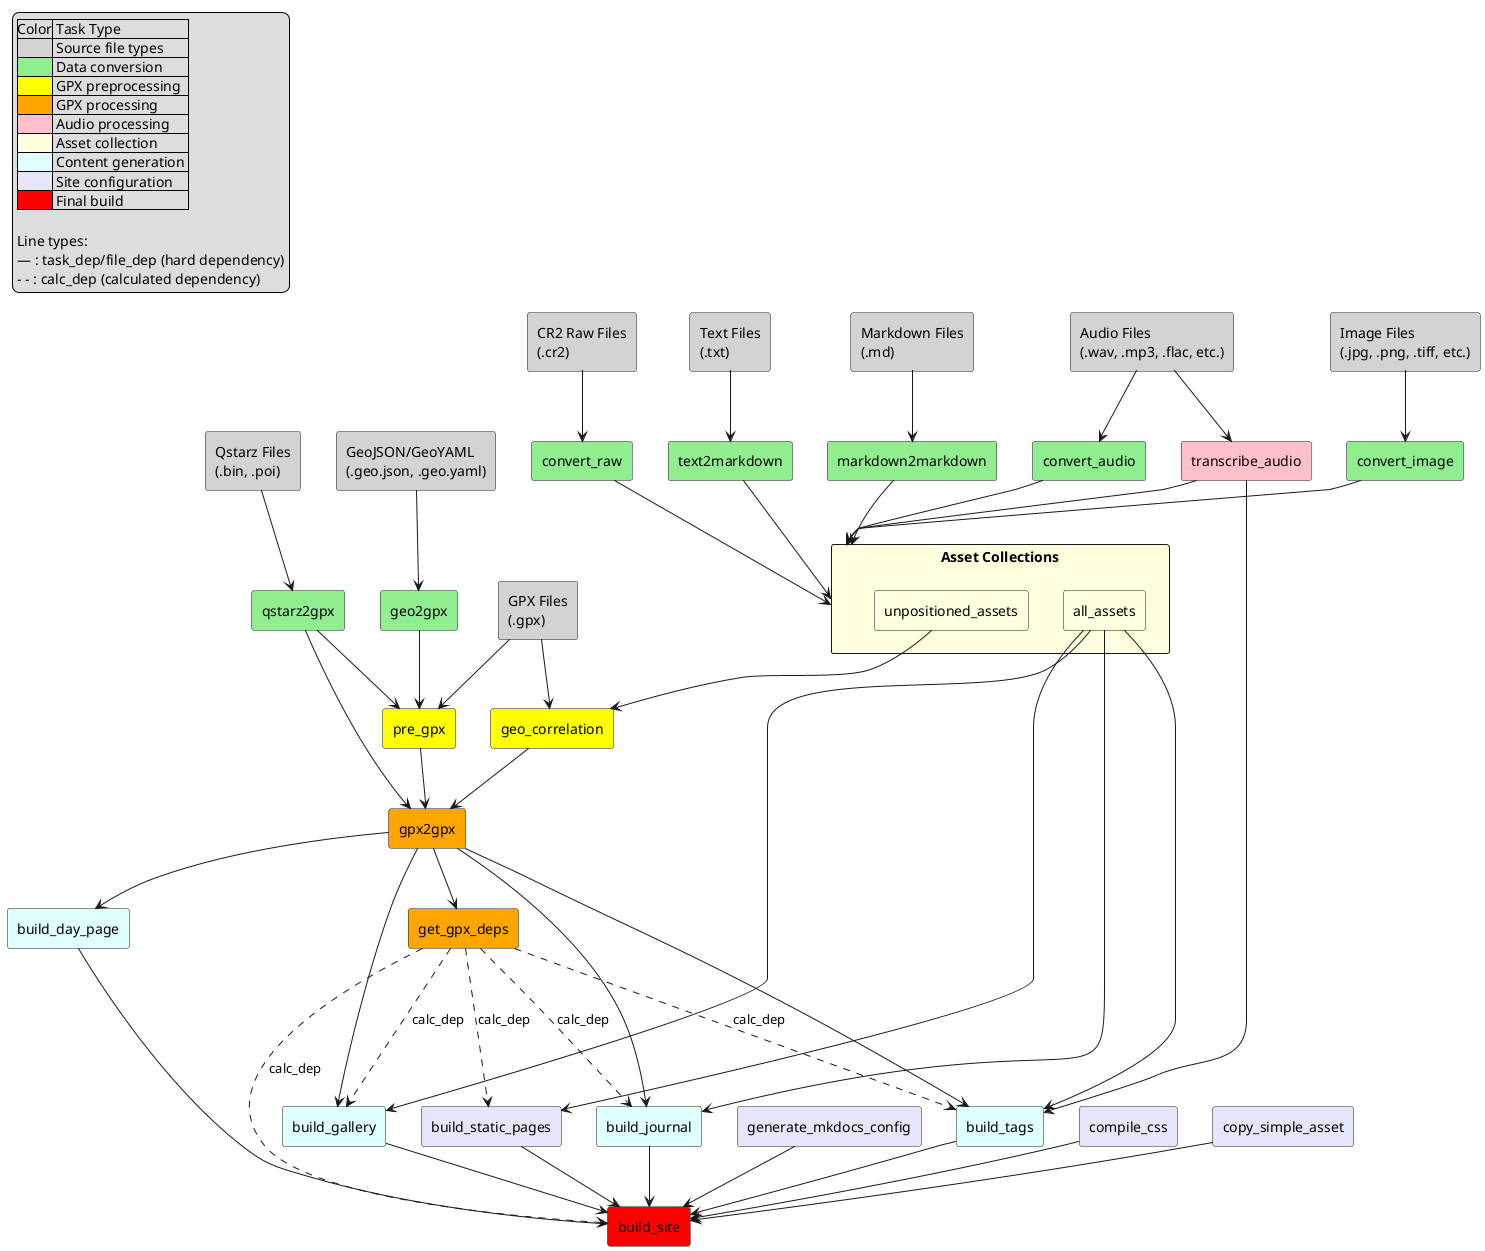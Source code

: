 @startuml task-dependencies

' INSTRUCTIONS FOR EDITING THIS DIAGRAM:
' 
' This PlantUML diagram shows the dependency graph of build tasks in mkmapdiary.
' When adding or modifying tasks, follow these guidelines:
'
' 1. TASK NAMING:
'    - Remove the 'task_' prefix from function names (e.g., task_build_site → build_site)
'    - Use descriptive rectangle names with appropriate aliases
'
' 2. DEPENDENCY TYPES:
'    - Use --> for task_dep (hard dependencies) and file_dep (file dependencies)
'    - Use -.-> for calc_dep (calculated dependencies at runtime)
'    - Both are blocking dependencies, but calc_dep is computed dynamically
'
' 3. COLOR CODING:
'    - #lightgray: Source file types (input files)
'    - #lightgreen: Data conversion (file format transformations)
'    - #yellow: GPX preprocessing (preparation steps)
'    - #orange: GPX processing (main GPS data processing)
'    - #pink: Audio processing (transcription, conversion)
'    - #lightyellow: Asset collection (pseudo-nodes for grouping)
'    - #lightcyan: Content generation (page building)
'    - #lavender: Site configuration (mkdocs setup, CSS, assets)
'    - #red: Final build (site generation)
'
' 4. SOURCE FILE TYPES AND PSEUDO-NODES:
'    - Add source file type nodes to show the complete pipeline from input to output
'    - Use pseudo-nodes like 'all_assets' to simplify complex many-to-many relationships
'    - This prevents visual clutter when multiple tasks depend on the same set of outputs
'
' 5. FINDING DEPENDENCIES:
'    - Check task_dep arrays in task functions
'    - Look for @create_after decorators
'    - Check file_dep and calc_dep usage
'    - Search for db.get_all_assets() usage (indicates file dependencies on all conversion tasks)
'    - Check handle_* methods to understand which source file types feed into which tasks
'
' 6. VALIDATION:
'    - Ensure all task_ functions from src/mkmapdiary/tasks/ are represented
'    - Verify dependency directions match the actual code
'    - Test the diagram renders correctly with: plantuml task-dependencies.puml
'
' 7. MAINTAINING THESE INSTRUCTIONS:
'    - When adding new task types or source file types, update the COLOR CODING section
'    - When changing the diagram structure, update relevant instruction sections
'    - Keep examples in sync with actual implementation
'    - Update validation steps if new verification methods are needed

' Source file types (inputs)
rectangle "Audio Files\n(.wav, .mp3, .flac, etc.)" as audio_files #lightgray
rectangle "Image Files\n(.jpg, .png, .tiff, etc.)" as image_files #lightgray
rectangle "CR2 Raw Files\n(.cr2)" as cr2_files #lightgray
rectangle "GPX Files\n(.gpx)" as gpx_files #lightgray
rectangle "GeoJSON/GeoYAML\n(.geo.json, .geo.yaml)" as geo_files #lightgray
rectangle "Qstarz Files\n(.bin, .poi)" as qstarz_files #lightgray
rectangle "Text Files\n(.txt)" as text_files #lightgray
rectangle "Markdown Files\n(.md)" as markdown_files #lightgray

' Data conversion tasks
rectangle "geo2gpx" as geo2gpx #lightgreen
rectangle "qstarz2gpx" as qstarz2gpx #lightgreen
rectangle "convert_raw" as convert_raw #lightgreen
rectangle "convert_image" as convert_image #lightgreen
rectangle "convert_audio" as convert_audio #lightgreen
rectangle "text2markdown" as text2markdown #lightgreen
rectangle "markdown2markdown" as markdown2markdown #lightgreen

' GPX processing tasks
rectangle "pre_gpx" as pre_gpx #yellow
rectangle "geo_correlation" as geo_correlation #yellow
rectangle "gpx2gpx" as gpx2gpx #orange
rectangle "get_gpx_deps" as get_gpx_deps #orange

' Content generation tasks
rectangle "transcribe_audio" as transcribe_audio #pink
rectangle "build_day_page" as build_day_page #lightcyan
rectangle "build_gallery" as build_gallery #lightcyan
rectangle "build_journal" as build_journal #lightcyan
rectangle "build_tags" as build_tags #lightcyan

' Asset collection cluster
rectangle "Asset Collections" as asset_collections #lightyellow {
  rectangle "all_assets" as all_assets #lightyellow
  rectangle "unpositioned_assets" as unpositioned_assets #lightyellow
}

' Site building tasks
rectangle "generate_mkdocs_config" as generate_mkdocs_config #lavender
rectangle "build_static_pages" as build_static_pages #lavender
rectangle "compile_css" as compile_css #lavender
rectangle "copy_simple_asset" as copy_simple_asset #lavender
rectangle "build_site" as build_site #red

' Source file to conversion task dependencies
audio_files --> convert_audio
audio_files --> transcribe_audio
image_files --> convert_image
cr2_files --> convert_raw
gpx_files --> pre_gpx
geo_files --> geo2gpx
qstarz_files --> qstarz2gpx
text_files --> text2markdown
markdown_files --> markdown2markdown

' Dependencies for pre_gpx
geo2gpx --> pre_gpx
qstarz2gpx --> pre_gpx

' Dependencies for geo_correlation
gpx_files --> geo_correlation

' Dependencies for gpx2gpx
pre_gpx --> gpx2gpx
geo_correlation --> gpx2gpx
qstarz2gpx --> gpx2gpx

' Dependencies from gpx2gpx (using @create_after decorator)
gpx2gpx --> get_gpx_deps
gpx2gpx --> build_day_page
gpx2gpx --> build_gallery
gpx2gpx --> build_journal
gpx2gpx --> build_tags

' Asset dependencies (file_dep on all assets)
convert_raw --> asset_collections
convert_image --> asset_collections
convert_audio --> asset_collections
text2markdown --> asset_collections
markdown2markdown --> asset_collections
transcribe_audio --> asset_collections

' Dependencies from asset collections to content generation tasks
all_assets --> build_gallery
all_assets --> build_journal
all_assets --> build_tags
all_assets --> build_static_pages
unpositioned_assets --> geo_correlation

' Dependencies for build_tags
transcribe_audio --> build_tags

' Dependencies for build_site
build_static_pages --> build_site
generate_mkdocs_config --> build_site
compile_css --> build_site
copy_simple_asset --> build_site
build_day_page --> build_site
build_gallery --> build_site
build_journal --> build_site
build_tags --> build_site
get_gpx_deps -.-> build_site : calc_dep

' Dependencies for build_static_pages
get_gpx_deps -.-> build_static_pages : calc_dep

' Dependencies for content generation tasks
get_gpx_deps -.-> build_gallery : calc_dep
get_gpx_deps -.-> build_journal : calc_dep
get_gpx_deps -.-> build_tags : calc_dep

' Legend
legend top left
  |Color| Task Type |
  |<#lightgray>| Source file types |
  |<#lightgreen>| Data conversion |
  |<#yellow>| GPX preprocessing |
  |<#orange>| GPX processing |
  |<#pink>| Audio processing |
  |<#lightyellow>| Asset collection |
  |<#lightcyan>| Content generation |
  |<#lavender>| Site configuration |
  |<#red>| Final build |
  
  Line types:
  ' Arrows are not rendered correctly here; so use different
  ' dash patterns to simulate the results
  — : task_dep/file_dep (hard dependency)
  - - : calc_dep (calculated dependency)
end legend

@enduml